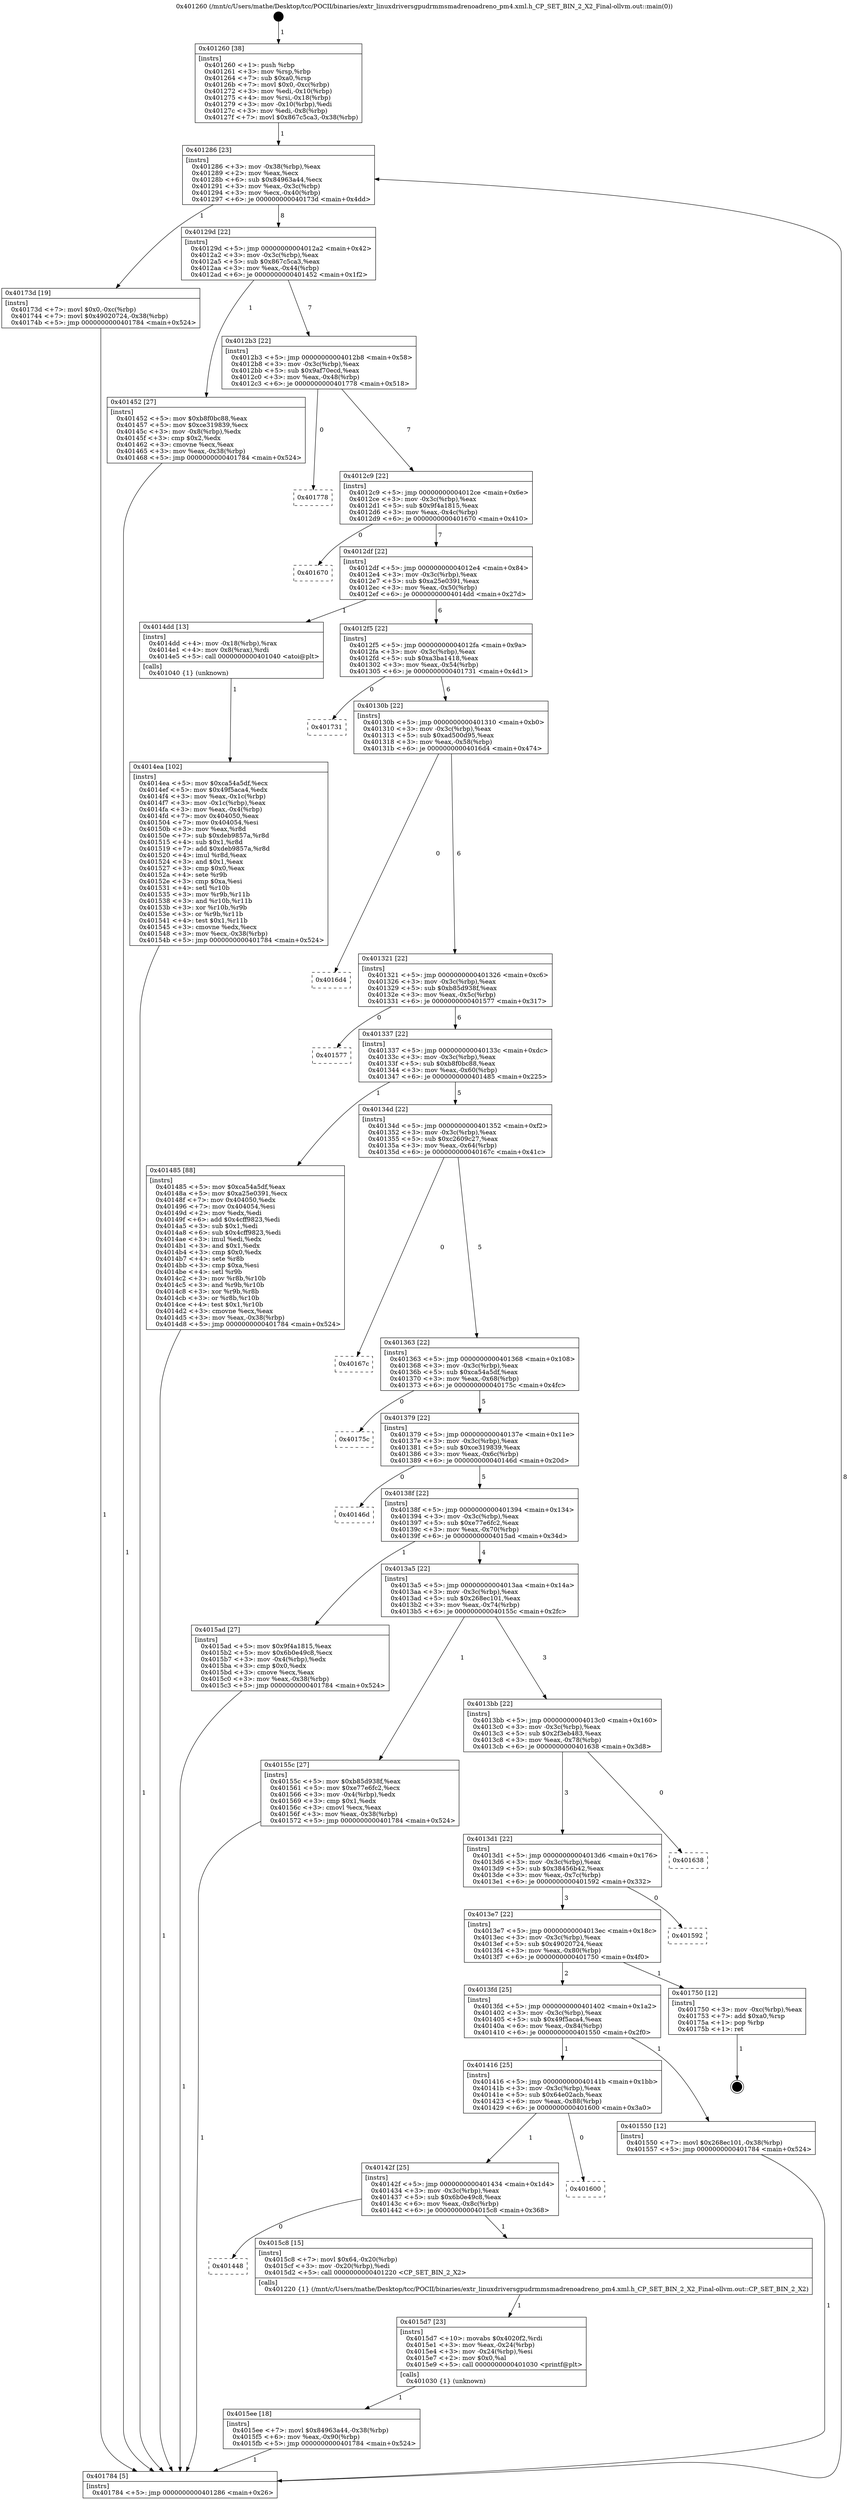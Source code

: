 digraph "0x401260" {
  label = "0x401260 (/mnt/c/Users/mathe/Desktop/tcc/POCII/binaries/extr_linuxdriversgpudrmmsmadrenoadreno_pm4.xml.h_CP_SET_BIN_2_X2_Final-ollvm.out::main(0))"
  labelloc = "t"
  node[shape=record]

  Entry [label="",width=0.3,height=0.3,shape=circle,fillcolor=black,style=filled]
  "0x401286" [label="{
     0x401286 [23]\l
     | [instrs]\l
     &nbsp;&nbsp;0x401286 \<+3\>: mov -0x38(%rbp),%eax\l
     &nbsp;&nbsp;0x401289 \<+2\>: mov %eax,%ecx\l
     &nbsp;&nbsp;0x40128b \<+6\>: sub $0x84963a44,%ecx\l
     &nbsp;&nbsp;0x401291 \<+3\>: mov %eax,-0x3c(%rbp)\l
     &nbsp;&nbsp;0x401294 \<+3\>: mov %ecx,-0x40(%rbp)\l
     &nbsp;&nbsp;0x401297 \<+6\>: je 000000000040173d \<main+0x4dd\>\l
  }"]
  "0x40173d" [label="{
     0x40173d [19]\l
     | [instrs]\l
     &nbsp;&nbsp;0x40173d \<+7\>: movl $0x0,-0xc(%rbp)\l
     &nbsp;&nbsp;0x401744 \<+7\>: movl $0x49020724,-0x38(%rbp)\l
     &nbsp;&nbsp;0x40174b \<+5\>: jmp 0000000000401784 \<main+0x524\>\l
  }"]
  "0x40129d" [label="{
     0x40129d [22]\l
     | [instrs]\l
     &nbsp;&nbsp;0x40129d \<+5\>: jmp 00000000004012a2 \<main+0x42\>\l
     &nbsp;&nbsp;0x4012a2 \<+3\>: mov -0x3c(%rbp),%eax\l
     &nbsp;&nbsp;0x4012a5 \<+5\>: sub $0x867c5ca3,%eax\l
     &nbsp;&nbsp;0x4012aa \<+3\>: mov %eax,-0x44(%rbp)\l
     &nbsp;&nbsp;0x4012ad \<+6\>: je 0000000000401452 \<main+0x1f2\>\l
  }"]
  Exit [label="",width=0.3,height=0.3,shape=circle,fillcolor=black,style=filled,peripheries=2]
  "0x401452" [label="{
     0x401452 [27]\l
     | [instrs]\l
     &nbsp;&nbsp;0x401452 \<+5\>: mov $0xb8f0bc88,%eax\l
     &nbsp;&nbsp;0x401457 \<+5\>: mov $0xce319839,%ecx\l
     &nbsp;&nbsp;0x40145c \<+3\>: mov -0x8(%rbp),%edx\l
     &nbsp;&nbsp;0x40145f \<+3\>: cmp $0x2,%edx\l
     &nbsp;&nbsp;0x401462 \<+3\>: cmovne %ecx,%eax\l
     &nbsp;&nbsp;0x401465 \<+3\>: mov %eax,-0x38(%rbp)\l
     &nbsp;&nbsp;0x401468 \<+5\>: jmp 0000000000401784 \<main+0x524\>\l
  }"]
  "0x4012b3" [label="{
     0x4012b3 [22]\l
     | [instrs]\l
     &nbsp;&nbsp;0x4012b3 \<+5\>: jmp 00000000004012b8 \<main+0x58\>\l
     &nbsp;&nbsp;0x4012b8 \<+3\>: mov -0x3c(%rbp),%eax\l
     &nbsp;&nbsp;0x4012bb \<+5\>: sub $0x9af70ecd,%eax\l
     &nbsp;&nbsp;0x4012c0 \<+3\>: mov %eax,-0x48(%rbp)\l
     &nbsp;&nbsp;0x4012c3 \<+6\>: je 0000000000401778 \<main+0x518\>\l
  }"]
  "0x401784" [label="{
     0x401784 [5]\l
     | [instrs]\l
     &nbsp;&nbsp;0x401784 \<+5\>: jmp 0000000000401286 \<main+0x26\>\l
  }"]
  "0x401260" [label="{
     0x401260 [38]\l
     | [instrs]\l
     &nbsp;&nbsp;0x401260 \<+1\>: push %rbp\l
     &nbsp;&nbsp;0x401261 \<+3\>: mov %rsp,%rbp\l
     &nbsp;&nbsp;0x401264 \<+7\>: sub $0xa0,%rsp\l
     &nbsp;&nbsp;0x40126b \<+7\>: movl $0x0,-0xc(%rbp)\l
     &nbsp;&nbsp;0x401272 \<+3\>: mov %edi,-0x10(%rbp)\l
     &nbsp;&nbsp;0x401275 \<+4\>: mov %rsi,-0x18(%rbp)\l
     &nbsp;&nbsp;0x401279 \<+3\>: mov -0x10(%rbp),%edi\l
     &nbsp;&nbsp;0x40127c \<+3\>: mov %edi,-0x8(%rbp)\l
     &nbsp;&nbsp;0x40127f \<+7\>: movl $0x867c5ca3,-0x38(%rbp)\l
  }"]
  "0x4015ee" [label="{
     0x4015ee [18]\l
     | [instrs]\l
     &nbsp;&nbsp;0x4015ee \<+7\>: movl $0x84963a44,-0x38(%rbp)\l
     &nbsp;&nbsp;0x4015f5 \<+6\>: mov %eax,-0x90(%rbp)\l
     &nbsp;&nbsp;0x4015fb \<+5\>: jmp 0000000000401784 \<main+0x524\>\l
  }"]
  "0x401778" [label="{
     0x401778\l
  }", style=dashed]
  "0x4012c9" [label="{
     0x4012c9 [22]\l
     | [instrs]\l
     &nbsp;&nbsp;0x4012c9 \<+5\>: jmp 00000000004012ce \<main+0x6e\>\l
     &nbsp;&nbsp;0x4012ce \<+3\>: mov -0x3c(%rbp),%eax\l
     &nbsp;&nbsp;0x4012d1 \<+5\>: sub $0x9f4a1815,%eax\l
     &nbsp;&nbsp;0x4012d6 \<+3\>: mov %eax,-0x4c(%rbp)\l
     &nbsp;&nbsp;0x4012d9 \<+6\>: je 0000000000401670 \<main+0x410\>\l
  }"]
  "0x4015d7" [label="{
     0x4015d7 [23]\l
     | [instrs]\l
     &nbsp;&nbsp;0x4015d7 \<+10\>: movabs $0x4020f2,%rdi\l
     &nbsp;&nbsp;0x4015e1 \<+3\>: mov %eax,-0x24(%rbp)\l
     &nbsp;&nbsp;0x4015e4 \<+3\>: mov -0x24(%rbp),%esi\l
     &nbsp;&nbsp;0x4015e7 \<+2\>: mov $0x0,%al\l
     &nbsp;&nbsp;0x4015e9 \<+5\>: call 0000000000401030 \<printf@plt\>\l
     | [calls]\l
     &nbsp;&nbsp;0x401030 \{1\} (unknown)\l
  }"]
  "0x401670" [label="{
     0x401670\l
  }", style=dashed]
  "0x4012df" [label="{
     0x4012df [22]\l
     | [instrs]\l
     &nbsp;&nbsp;0x4012df \<+5\>: jmp 00000000004012e4 \<main+0x84\>\l
     &nbsp;&nbsp;0x4012e4 \<+3\>: mov -0x3c(%rbp),%eax\l
     &nbsp;&nbsp;0x4012e7 \<+5\>: sub $0xa25e0391,%eax\l
     &nbsp;&nbsp;0x4012ec \<+3\>: mov %eax,-0x50(%rbp)\l
     &nbsp;&nbsp;0x4012ef \<+6\>: je 00000000004014dd \<main+0x27d\>\l
  }"]
  "0x401448" [label="{
     0x401448\l
  }", style=dashed]
  "0x4014dd" [label="{
     0x4014dd [13]\l
     | [instrs]\l
     &nbsp;&nbsp;0x4014dd \<+4\>: mov -0x18(%rbp),%rax\l
     &nbsp;&nbsp;0x4014e1 \<+4\>: mov 0x8(%rax),%rdi\l
     &nbsp;&nbsp;0x4014e5 \<+5\>: call 0000000000401040 \<atoi@plt\>\l
     | [calls]\l
     &nbsp;&nbsp;0x401040 \{1\} (unknown)\l
  }"]
  "0x4012f5" [label="{
     0x4012f5 [22]\l
     | [instrs]\l
     &nbsp;&nbsp;0x4012f5 \<+5\>: jmp 00000000004012fa \<main+0x9a\>\l
     &nbsp;&nbsp;0x4012fa \<+3\>: mov -0x3c(%rbp),%eax\l
     &nbsp;&nbsp;0x4012fd \<+5\>: sub $0xa3ba1418,%eax\l
     &nbsp;&nbsp;0x401302 \<+3\>: mov %eax,-0x54(%rbp)\l
     &nbsp;&nbsp;0x401305 \<+6\>: je 0000000000401731 \<main+0x4d1\>\l
  }"]
  "0x4015c8" [label="{
     0x4015c8 [15]\l
     | [instrs]\l
     &nbsp;&nbsp;0x4015c8 \<+7\>: movl $0x64,-0x20(%rbp)\l
     &nbsp;&nbsp;0x4015cf \<+3\>: mov -0x20(%rbp),%edi\l
     &nbsp;&nbsp;0x4015d2 \<+5\>: call 0000000000401220 \<CP_SET_BIN_2_X2\>\l
     | [calls]\l
     &nbsp;&nbsp;0x401220 \{1\} (/mnt/c/Users/mathe/Desktop/tcc/POCII/binaries/extr_linuxdriversgpudrmmsmadrenoadreno_pm4.xml.h_CP_SET_BIN_2_X2_Final-ollvm.out::CP_SET_BIN_2_X2)\l
  }"]
  "0x401731" [label="{
     0x401731\l
  }", style=dashed]
  "0x40130b" [label="{
     0x40130b [22]\l
     | [instrs]\l
     &nbsp;&nbsp;0x40130b \<+5\>: jmp 0000000000401310 \<main+0xb0\>\l
     &nbsp;&nbsp;0x401310 \<+3\>: mov -0x3c(%rbp),%eax\l
     &nbsp;&nbsp;0x401313 \<+5\>: sub $0xad500d95,%eax\l
     &nbsp;&nbsp;0x401318 \<+3\>: mov %eax,-0x58(%rbp)\l
     &nbsp;&nbsp;0x40131b \<+6\>: je 00000000004016d4 \<main+0x474\>\l
  }"]
  "0x40142f" [label="{
     0x40142f [25]\l
     | [instrs]\l
     &nbsp;&nbsp;0x40142f \<+5\>: jmp 0000000000401434 \<main+0x1d4\>\l
     &nbsp;&nbsp;0x401434 \<+3\>: mov -0x3c(%rbp),%eax\l
     &nbsp;&nbsp;0x401437 \<+5\>: sub $0x6b0e49c8,%eax\l
     &nbsp;&nbsp;0x40143c \<+6\>: mov %eax,-0x8c(%rbp)\l
     &nbsp;&nbsp;0x401442 \<+6\>: je 00000000004015c8 \<main+0x368\>\l
  }"]
  "0x4016d4" [label="{
     0x4016d4\l
  }", style=dashed]
  "0x401321" [label="{
     0x401321 [22]\l
     | [instrs]\l
     &nbsp;&nbsp;0x401321 \<+5\>: jmp 0000000000401326 \<main+0xc6\>\l
     &nbsp;&nbsp;0x401326 \<+3\>: mov -0x3c(%rbp),%eax\l
     &nbsp;&nbsp;0x401329 \<+5\>: sub $0xb85d938f,%eax\l
     &nbsp;&nbsp;0x40132e \<+3\>: mov %eax,-0x5c(%rbp)\l
     &nbsp;&nbsp;0x401331 \<+6\>: je 0000000000401577 \<main+0x317\>\l
  }"]
  "0x401600" [label="{
     0x401600\l
  }", style=dashed]
  "0x401577" [label="{
     0x401577\l
  }", style=dashed]
  "0x401337" [label="{
     0x401337 [22]\l
     | [instrs]\l
     &nbsp;&nbsp;0x401337 \<+5\>: jmp 000000000040133c \<main+0xdc\>\l
     &nbsp;&nbsp;0x40133c \<+3\>: mov -0x3c(%rbp),%eax\l
     &nbsp;&nbsp;0x40133f \<+5\>: sub $0xb8f0bc88,%eax\l
     &nbsp;&nbsp;0x401344 \<+3\>: mov %eax,-0x60(%rbp)\l
     &nbsp;&nbsp;0x401347 \<+6\>: je 0000000000401485 \<main+0x225\>\l
  }"]
  "0x401416" [label="{
     0x401416 [25]\l
     | [instrs]\l
     &nbsp;&nbsp;0x401416 \<+5\>: jmp 000000000040141b \<main+0x1bb\>\l
     &nbsp;&nbsp;0x40141b \<+3\>: mov -0x3c(%rbp),%eax\l
     &nbsp;&nbsp;0x40141e \<+5\>: sub $0x64e02acb,%eax\l
     &nbsp;&nbsp;0x401423 \<+6\>: mov %eax,-0x88(%rbp)\l
     &nbsp;&nbsp;0x401429 \<+6\>: je 0000000000401600 \<main+0x3a0\>\l
  }"]
  "0x401485" [label="{
     0x401485 [88]\l
     | [instrs]\l
     &nbsp;&nbsp;0x401485 \<+5\>: mov $0xca54a5df,%eax\l
     &nbsp;&nbsp;0x40148a \<+5\>: mov $0xa25e0391,%ecx\l
     &nbsp;&nbsp;0x40148f \<+7\>: mov 0x404050,%edx\l
     &nbsp;&nbsp;0x401496 \<+7\>: mov 0x404054,%esi\l
     &nbsp;&nbsp;0x40149d \<+2\>: mov %edx,%edi\l
     &nbsp;&nbsp;0x40149f \<+6\>: add $0x4cff9823,%edi\l
     &nbsp;&nbsp;0x4014a5 \<+3\>: sub $0x1,%edi\l
     &nbsp;&nbsp;0x4014a8 \<+6\>: sub $0x4cff9823,%edi\l
     &nbsp;&nbsp;0x4014ae \<+3\>: imul %edi,%edx\l
     &nbsp;&nbsp;0x4014b1 \<+3\>: and $0x1,%edx\l
     &nbsp;&nbsp;0x4014b4 \<+3\>: cmp $0x0,%edx\l
     &nbsp;&nbsp;0x4014b7 \<+4\>: sete %r8b\l
     &nbsp;&nbsp;0x4014bb \<+3\>: cmp $0xa,%esi\l
     &nbsp;&nbsp;0x4014be \<+4\>: setl %r9b\l
     &nbsp;&nbsp;0x4014c2 \<+3\>: mov %r8b,%r10b\l
     &nbsp;&nbsp;0x4014c5 \<+3\>: and %r9b,%r10b\l
     &nbsp;&nbsp;0x4014c8 \<+3\>: xor %r9b,%r8b\l
     &nbsp;&nbsp;0x4014cb \<+3\>: or %r8b,%r10b\l
     &nbsp;&nbsp;0x4014ce \<+4\>: test $0x1,%r10b\l
     &nbsp;&nbsp;0x4014d2 \<+3\>: cmovne %ecx,%eax\l
     &nbsp;&nbsp;0x4014d5 \<+3\>: mov %eax,-0x38(%rbp)\l
     &nbsp;&nbsp;0x4014d8 \<+5\>: jmp 0000000000401784 \<main+0x524\>\l
  }"]
  "0x40134d" [label="{
     0x40134d [22]\l
     | [instrs]\l
     &nbsp;&nbsp;0x40134d \<+5\>: jmp 0000000000401352 \<main+0xf2\>\l
     &nbsp;&nbsp;0x401352 \<+3\>: mov -0x3c(%rbp),%eax\l
     &nbsp;&nbsp;0x401355 \<+5\>: sub $0xc2609c27,%eax\l
     &nbsp;&nbsp;0x40135a \<+3\>: mov %eax,-0x64(%rbp)\l
     &nbsp;&nbsp;0x40135d \<+6\>: je 000000000040167c \<main+0x41c\>\l
  }"]
  "0x4014ea" [label="{
     0x4014ea [102]\l
     | [instrs]\l
     &nbsp;&nbsp;0x4014ea \<+5\>: mov $0xca54a5df,%ecx\l
     &nbsp;&nbsp;0x4014ef \<+5\>: mov $0x49f5aca4,%edx\l
     &nbsp;&nbsp;0x4014f4 \<+3\>: mov %eax,-0x1c(%rbp)\l
     &nbsp;&nbsp;0x4014f7 \<+3\>: mov -0x1c(%rbp),%eax\l
     &nbsp;&nbsp;0x4014fa \<+3\>: mov %eax,-0x4(%rbp)\l
     &nbsp;&nbsp;0x4014fd \<+7\>: mov 0x404050,%eax\l
     &nbsp;&nbsp;0x401504 \<+7\>: mov 0x404054,%esi\l
     &nbsp;&nbsp;0x40150b \<+3\>: mov %eax,%r8d\l
     &nbsp;&nbsp;0x40150e \<+7\>: sub $0xdeb9857a,%r8d\l
     &nbsp;&nbsp;0x401515 \<+4\>: sub $0x1,%r8d\l
     &nbsp;&nbsp;0x401519 \<+7\>: add $0xdeb9857a,%r8d\l
     &nbsp;&nbsp;0x401520 \<+4\>: imul %r8d,%eax\l
     &nbsp;&nbsp;0x401524 \<+3\>: and $0x1,%eax\l
     &nbsp;&nbsp;0x401527 \<+3\>: cmp $0x0,%eax\l
     &nbsp;&nbsp;0x40152a \<+4\>: sete %r9b\l
     &nbsp;&nbsp;0x40152e \<+3\>: cmp $0xa,%esi\l
     &nbsp;&nbsp;0x401531 \<+4\>: setl %r10b\l
     &nbsp;&nbsp;0x401535 \<+3\>: mov %r9b,%r11b\l
     &nbsp;&nbsp;0x401538 \<+3\>: and %r10b,%r11b\l
     &nbsp;&nbsp;0x40153b \<+3\>: xor %r10b,%r9b\l
     &nbsp;&nbsp;0x40153e \<+3\>: or %r9b,%r11b\l
     &nbsp;&nbsp;0x401541 \<+4\>: test $0x1,%r11b\l
     &nbsp;&nbsp;0x401545 \<+3\>: cmovne %edx,%ecx\l
     &nbsp;&nbsp;0x401548 \<+3\>: mov %ecx,-0x38(%rbp)\l
     &nbsp;&nbsp;0x40154b \<+5\>: jmp 0000000000401784 \<main+0x524\>\l
  }"]
  "0x401550" [label="{
     0x401550 [12]\l
     | [instrs]\l
     &nbsp;&nbsp;0x401550 \<+7\>: movl $0x268ec101,-0x38(%rbp)\l
     &nbsp;&nbsp;0x401557 \<+5\>: jmp 0000000000401784 \<main+0x524\>\l
  }"]
  "0x40167c" [label="{
     0x40167c\l
  }", style=dashed]
  "0x401363" [label="{
     0x401363 [22]\l
     | [instrs]\l
     &nbsp;&nbsp;0x401363 \<+5\>: jmp 0000000000401368 \<main+0x108\>\l
     &nbsp;&nbsp;0x401368 \<+3\>: mov -0x3c(%rbp),%eax\l
     &nbsp;&nbsp;0x40136b \<+5\>: sub $0xca54a5df,%eax\l
     &nbsp;&nbsp;0x401370 \<+3\>: mov %eax,-0x68(%rbp)\l
     &nbsp;&nbsp;0x401373 \<+6\>: je 000000000040175c \<main+0x4fc\>\l
  }"]
  "0x4013fd" [label="{
     0x4013fd [25]\l
     | [instrs]\l
     &nbsp;&nbsp;0x4013fd \<+5\>: jmp 0000000000401402 \<main+0x1a2\>\l
     &nbsp;&nbsp;0x401402 \<+3\>: mov -0x3c(%rbp),%eax\l
     &nbsp;&nbsp;0x401405 \<+5\>: sub $0x49f5aca4,%eax\l
     &nbsp;&nbsp;0x40140a \<+6\>: mov %eax,-0x84(%rbp)\l
     &nbsp;&nbsp;0x401410 \<+6\>: je 0000000000401550 \<main+0x2f0\>\l
  }"]
  "0x40175c" [label="{
     0x40175c\l
  }", style=dashed]
  "0x401379" [label="{
     0x401379 [22]\l
     | [instrs]\l
     &nbsp;&nbsp;0x401379 \<+5\>: jmp 000000000040137e \<main+0x11e\>\l
     &nbsp;&nbsp;0x40137e \<+3\>: mov -0x3c(%rbp),%eax\l
     &nbsp;&nbsp;0x401381 \<+5\>: sub $0xce319839,%eax\l
     &nbsp;&nbsp;0x401386 \<+3\>: mov %eax,-0x6c(%rbp)\l
     &nbsp;&nbsp;0x401389 \<+6\>: je 000000000040146d \<main+0x20d\>\l
  }"]
  "0x401750" [label="{
     0x401750 [12]\l
     | [instrs]\l
     &nbsp;&nbsp;0x401750 \<+3\>: mov -0xc(%rbp),%eax\l
     &nbsp;&nbsp;0x401753 \<+7\>: add $0xa0,%rsp\l
     &nbsp;&nbsp;0x40175a \<+1\>: pop %rbp\l
     &nbsp;&nbsp;0x40175b \<+1\>: ret\l
  }"]
  "0x40146d" [label="{
     0x40146d\l
  }", style=dashed]
  "0x40138f" [label="{
     0x40138f [22]\l
     | [instrs]\l
     &nbsp;&nbsp;0x40138f \<+5\>: jmp 0000000000401394 \<main+0x134\>\l
     &nbsp;&nbsp;0x401394 \<+3\>: mov -0x3c(%rbp),%eax\l
     &nbsp;&nbsp;0x401397 \<+5\>: sub $0xe77e6fc2,%eax\l
     &nbsp;&nbsp;0x40139c \<+3\>: mov %eax,-0x70(%rbp)\l
     &nbsp;&nbsp;0x40139f \<+6\>: je 00000000004015ad \<main+0x34d\>\l
  }"]
  "0x4013e7" [label="{
     0x4013e7 [22]\l
     | [instrs]\l
     &nbsp;&nbsp;0x4013e7 \<+5\>: jmp 00000000004013ec \<main+0x18c\>\l
     &nbsp;&nbsp;0x4013ec \<+3\>: mov -0x3c(%rbp),%eax\l
     &nbsp;&nbsp;0x4013ef \<+5\>: sub $0x49020724,%eax\l
     &nbsp;&nbsp;0x4013f4 \<+3\>: mov %eax,-0x80(%rbp)\l
     &nbsp;&nbsp;0x4013f7 \<+6\>: je 0000000000401750 \<main+0x4f0\>\l
  }"]
  "0x4015ad" [label="{
     0x4015ad [27]\l
     | [instrs]\l
     &nbsp;&nbsp;0x4015ad \<+5\>: mov $0x9f4a1815,%eax\l
     &nbsp;&nbsp;0x4015b2 \<+5\>: mov $0x6b0e49c8,%ecx\l
     &nbsp;&nbsp;0x4015b7 \<+3\>: mov -0x4(%rbp),%edx\l
     &nbsp;&nbsp;0x4015ba \<+3\>: cmp $0x0,%edx\l
     &nbsp;&nbsp;0x4015bd \<+3\>: cmove %ecx,%eax\l
     &nbsp;&nbsp;0x4015c0 \<+3\>: mov %eax,-0x38(%rbp)\l
     &nbsp;&nbsp;0x4015c3 \<+5\>: jmp 0000000000401784 \<main+0x524\>\l
  }"]
  "0x4013a5" [label="{
     0x4013a5 [22]\l
     | [instrs]\l
     &nbsp;&nbsp;0x4013a5 \<+5\>: jmp 00000000004013aa \<main+0x14a\>\l
     &nbsp;&nbsp;0x4013aa \<+3\>: mov -0x3c(%rbp),%eax\l
     &nbsp;&nbsp;0x4013ad \<+5\>: sub $0x268ec101,%eax\l
     &nbsp;&nbsp;0x4013b2 \<+3\>: mov %eax,-0x74(%rbp)\l
     &nbsp;&nbsp;0x4013b5 \<+6\>: je 000000000040155c \<main+0x2fc\>\l
  }"]
  "0x401592" [label="{
     0x401592\l
  }", style=dashed]
  "0x40155c" [label="{
     0x40155c [27]\l
     | [instrs]\l
     &nbsp;&nbsp;0x40155c \<+5\>: mov $0xb85d938f,%eax\l
     &nbsp;&nbsp;0x401561 \<+5\>: mov $0xe77e6fc2,%ecx\l
     &nbsp;&nbsp;0x401566 \<+3\>: mov -0x4(%rbp),%edx\l
     &nbsp;&nbsp;0x401569 \<+3\>: cmp $0x1,%edx\l
     &nbsp;&nbsp;0x40156c \<+3\>: cmovl %ecx,%eax\l
     &nbsp;&nbsp;0x40156f \<+3\>: mov %eax,-0x38(%rbp)\l
     &nbsp;&nbsp;0x401572 \<+5\>: jmp 0000000000401784 \<main+0x524\>\l
  }"]
  "0x4013bb" [label="{
     0x4013bb [22]\l
     | [instrs]\l
     &nbsp;&nbsp;0x4013bb \<+5\>: jmp 00000000004013c0 \<main+0x160\>\l
     &nbsp;&nbsp;0x4013c0 \<+3\>: mov -0x3c(%rbp),%eax\l
     &nbsp;&nbsp;0x4013c3 \<+5\>: sub $0x2f3eb483,%eax\l
     &nbsp;&nbsp;0x4013c8 \<+3\>: mov %eax,-0x78(%rbp)\l
     &nbsp;&nbsp;0x4013cb \<+6\>: je 0000000000401638 \<main+0x3d8\>\l
  }"]
  "0x4013d1" [label="{
     0x4013d1 [22]\l
     | [instrs]\l
     &nbsp;&nbsp;0x4013d1 \<+5\>: jmp 00000000004013d6 \<main+0x176\>\l
     &nbsp;&nbsp;0x4013d6 \<+3\>: mov -0x3c(%rbp),%eax\l
     &nbsp;&nbsp;0x4013d9 \<+5\>: sub $0x38456b42,%eax\l
     &nbsp;&nbsp;0x4013de \<+3\>: mov %eax,-0x7c(%rbp)\l
     &nbsp;&nbsp;0x4013e1 \<+6\>: je 0000000000401592 \<main+0x332\>\l
  }"]
  "0x401638" [label="{
     0x401638\l
  }", style=dashed]
  Entry -> "0x401260" [label=" 1"]
  "0x401286" -> "0x40173d" [label=" 1"]
  "0x401286" -> "0x40129d" [label=" 8"]
  "0x401750" -> Exit [label=" 1"]
  "0x40129d" -> "0x401452" [label=" 1"]
  "0x40129d" -> "0x4012b3" [label=" 7"]
  "0x401452" -> "0x401784" [label=" 1"]
  "0x401260" -> "0x401286" [label=" 1"]
  "0x401784" -> "0x401286" [label=" 8"]
  "0x40173d" -> "0x401784" [label=" 1"]
  "0x4012b3" -> "0x401778" [label=" 0"]
  "0x4012b3" -> "0x4012c9" [label=" 7"]
  "0x4015ee" -> "0x401784" [label=" 1"]
  "0x4012c9" -> "0x401670" [label=" 0"]
  "0x4012c9" -> "0x4012df" [label=" 7"]
  "0x4015d7" -> "0x4015ee" [label=" 1"]
  "0x4012df" -> "0x4014dd" [label=" 1"]
  "0x4012df" -> "0x4012f5" [label=" 6"]
  "0x4015c8" -> "0x4015d7" [label=" 1"]
  "0x4012f5" -> "0x401731" [label=" 0"]
  "0x4012f5" -> "0x40130b" [label=" 6"]
  "0x40142f" -> "0x401448" [label=" 0"]
  "0x40130b" -> "0x4016d4" [label=" 0"]
  "0x40130b" -> "0x401321" [label=" 6"]
  "0x40142f" -> "0x4015c8" [label=" 1"]
  "0x401321" -> "0x401577" [label=" 0"]
  "0x401321" -> "0x401337" [label=" 6"]
  "0x401416" -> "0x40142f" [label=" 1"]
  "0x401337" -> "0x401485" [label=" 1"]
  "0x401337" -> "0x40134d" [label=" 5"]
  "0x401485" -> "0x401784" [label=" 1"]
  "0x4014dd" -> "0x4014ea" [label=" 1"]
  "0x4014ea" -> "0x401784" [label=" 1"]
  "0x401416" -> "0x401600" [label=" 0"]
  "0x40134d" -> "0x40167c" [label=" 0"]
  "0x40134d" -> "0x401363" [label=" 5"]
  "0x4015ad" -> "0x401784" [label=" 1"]
  "0x401363" -> "0x40175c" [label=" 0"]
  "0x401363" -> "0x401379" [label=" 5"]
  "0x401550" -> "0x401784" [label=" 1"]
  "0x401379" -> "0x40146d" [label=" 0"]
  "0x401379" -> "0x40138f" [label=" 5"]
  "0x4013fd" -> "0x401416" [label=" 1"]
  "0x40138f" -> "0x4015ad" [label=" 1"]
  "0x40138f" -> "0x4013a5" [label=" 4"]
  "0x40155c" -> "0x401784" [label=" 1"]
  "0x4013a5" -> "0x40155c" [label=" 1"]
  "0x4013a5" -> "0x4013bb" [label=" 3"]
  "0x4013e7" -> "0x4013fd" [label=" 2"]
  "0x4013bb" -> "0x401638" [label=" 0"]
  "0x4013bb" -> "0x4013d1" [label=" 3"]
  "0x4013e7" -> "0x401750" [label=" 1"]
  "0x4013d1" -> "0x401592" [label=" 0"]
  "0x4013d1" -> "0x4013e7" [label=" 3"]
  "0x4013fd" -> "0x401550" [label=" 1"]
}
